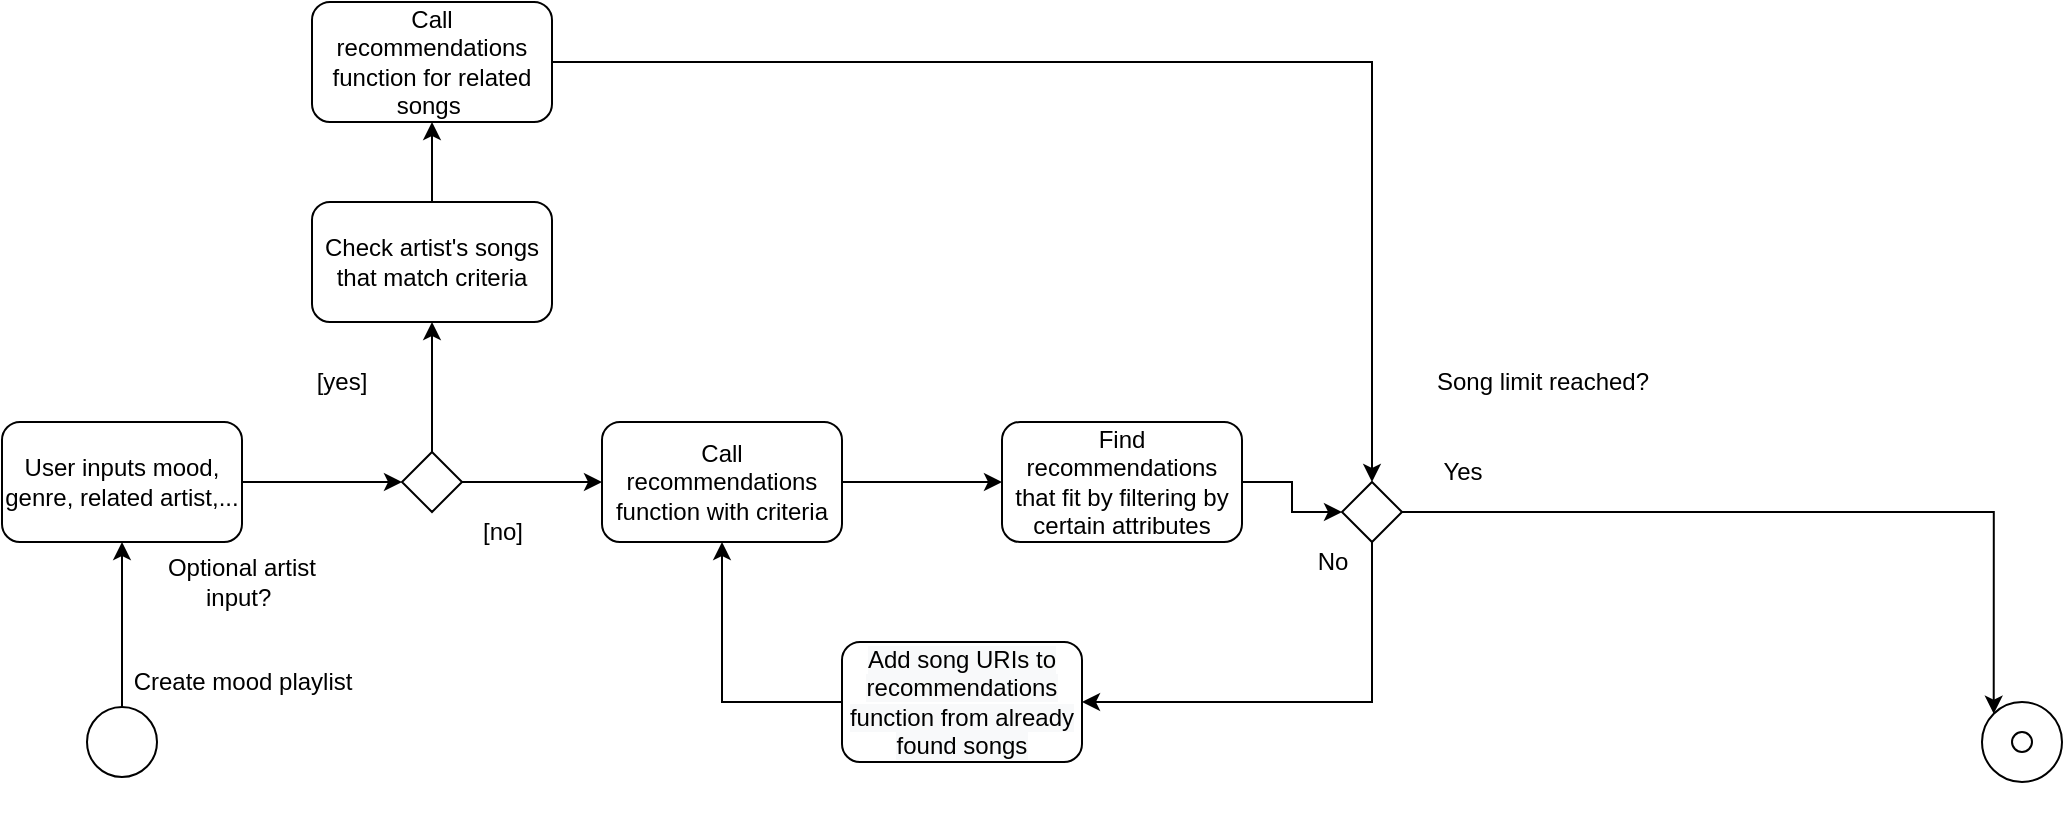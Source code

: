 <mxfile version="13.4.5" type="github">
  <diagram id="cR5MZWuLuvT774PmLJx_" name="Page-1">
    <mxGraphModel dx="1422" dy="794" grid="1" gridSize="10" guides="1" tooltips="1" connect="1" arrows="1" fold="1" page="1" pageScale="1" pageWidth="1600" pageHeight="900" math="0" shadow="0">
      <root>
        <mxCell id="0" />
        <mxCell id="1" parent="0" />
        <mxCell id="oVJjaK6qQnAcER31GJub-1" value="" style="ellipse;whiteSpace=wrap;html=1;aspect=fixed;" parent="1" vertex="1">
          <mxGeometry x="1020" y="400" width="40" height="40" as="geometry" />
        </mxCell>
        <mxCell id="E7bGlai2QmCmUidpkaRe-5" style="edgeStyle=orthogonalEdgeStyle;rounded=0;orthogonalLoop=1;jettySize=auto;html=1;exitX=0.5;exitY=0;exitDx=0;exitDy=0;entryX=0.5;entryY=1;entryDx=0;entryDy=0;" parent="1" source="OjRiXzT8_7qGMzPnmepB-2" target="E7bGlai2QmCmUidpkaRe-3" edge="1">
          <mxGeometry relative="1" as="geometry" />
        </mxCell>
        <mxCell id="OjRiXzT8_7qGMzPnmepB-2" value="" style="ellipse;whiteSpace=wrap;html=1;aspect=fixed;" parent="1" vertex="1">
          <mxGeometry x="72.5" y="402.5" width="35" height="35" as="geometry" />
        </mxCell>
        <mxCell id="OjRiXzT8_7qGMzPnmepB-1" value="" style="ellipse;whiteSpace=wrap;html=1;aspect=fixed;" parent="1" vertex="1">
          <mxGeometry x="1035" y="415" width="10" height="10" as="geometry" />
        </mxCell>
        <mxCell id="E7bGlai2QmCmUidpkaRe-10" style="edgeStyle=orthogonalEdgeStyle;rounded=0;orthogonalLoop=1;jettySize=auto;html=1;exitX=1;exitY=0.5;exitDx=0;exitDy=0;entryX=0;entryY=0.5;entryDx=0;entryDy=0;" parent="1" source="E7bGlai2QmCmUidpkaRe-3" target="E7bGlai2QmCmUidpkaRe-7" edge="1">
          <mxGeometry relative="1" as="geometry" />
        </mxCell>
        <mxCell id="E7bGlai2QmCmUidpkaRe-3" value="User inputs mood, genre, related artist,..." style="rounded=1;whiteSpace=wrap;html=1;" parent="1" vertex="1">
          <mxGeometry x="30" y="260" width="120" height="60" as="geometry" />
        </mxCell>
        <mxCell id="E7bGlai2QmCmUidpkaRe-4" value="Create mood playlist" style="text;html=1;align=center;verticalAlign=middle;resizable=0;points=[];autosize=1;" parent="1" vertex="1">
          <mxGeometry x="90" y="380" width="120" height="20" as="geometry" />
        </mxCell>
        <mxCell id="E7bGlai2QmCmUidpkaRe-17" style="edgeStyle=orthogonalEdgeStyle;rounded=0;orthogonalLoop=1;jettySize=auto;html=1;exitX=0.5;exitY=0;exitDx=0;exitDy=0;entryX=0.5;entryY=1;entryDx=0;entryDy=0;" parent="1" source="E7bGlai2QmCmUidpkaRe-7" target="E7bGlai2QmCmUidpkaRe-14" edge="1">
          <mxGeometry relative="1" as="geometry" />
        </mxCell>
        <mxCell id="E7bGlai2QmCmUidpkaRe-21" style="edgeStyle=orthogonalEdgeStyle;rounded=0;orthogonalLoop=1;jettySize=auto;html=1;exitX=1;exitY=0.5;exitDx=0;exitDy=0;entryX=0;entryY=0.5;entryDx=0;entryDy=0;" parent="1" source="E7bGlai2QmCmUidpkaRe-7" target="E7bGlai2QmCmUidpkaRe-20" edge="1">
          <mxGeometry relative="1" as="geometry" />
        </mxCell>
        <mxCell id="E7bGlai2QmCmUidpkaRe-7" value="" style="rhombus;whiteSpace=wrap;html=1;" parent="1" vertex="1">
          <mxGeometry x="230" y="275" width="30" height="30" as="geometry" />
        </mxCell>
        <mxCell id="E7bGlai2QmCmUidpkaRe-12" value="Optional artist input?&amp;nbsp;" style="text;html=1;strokeColor=none;fillColor=none;align=center;verticalAlign=middle;whiteSpace=wrap;rounded=0;" parent="1" vertex="1">
          <mxGeometry x="100" y="330" width="100" height="20" as="geometry" />
        </mxCell>
        <mxCell id="E7bGlai2QmCmUidpkaRe-13" value="[yes]" style="text;html=1;strokeColor=none;fillColor=none;align=center;verticalAlign=middle;whiteSpace=wrap;rounded=0;" parent="1" vertex="1">
          <mxGeometry x="180" y="230" width="40" height="20" as="geometry" />
        </mxCell>
        <mxCell id="E7bGlai2QmCmUidpkaRe-18" style="edgeStyle=orthogonalEdgeStyle;rounded=0;orthogonalLoop=1;jettySize=auto;html=1;exitX=0.5;exitY=0;exitDx=0;exitDy=0;entryX=0.5;entryY=1;entryDx=0;entryDy=0;" parent="1" source="E7bGlai2QmCmUidpkaRe-14" target="E7bGlai2QmCmUidpkaRe-15" edge="1">
          <mxGeometry relative="1" as="geometry" />
        </mxCell>
        <mxCell id="E7bGlai2QmCmUidpkaRe-14" value="Check artist&#39;s songs that match criteria" style="rounded=1;whiteSpace=wrap;html=1;" parent="1" vertex="1">
          <mxGeometry x="185" y="150" width="120" height="60" as="geometry" />
        </mxCell>
        <mxCell id="bcWfCiXGso15O_stHYik-7" style="edgeStyle=orthogonalEdgeStyle;rounded=0;orthogonalLoop=1;jettySize=auto;html=1;exitX=1;exitY=0.5;exitDx=0;exitDy=0;entryX=0.5;entryY=0;entryDx=0;entryDy=0;" edge="1" parent="1" source="E7bGlai2QmCmUidpkaRe-15" target="bcWfCiXGso15O_stHYik-2">
          <mxGeometry relative="1" as="geometry" />
        </mxCell>
        <mxCell id="E7bGlai2QmCmUidpkaRe-15" value="Call recommendations function for related songs&amp;nbsp;" style="rounded=1;whiteSpace=wrap;html=1;" parent="1" vertex="1">
          <mxGeometry x="185" y="50" width="120" height="60" as="geometry" />
        </mxCell>
        <mxCell id="E7bGlai2QmCmUidpkaRe-19" value="[no]" style="text;html=1;align=center;verticalAlign=middle;resizable=0;points=[];autosize=1;" parent="1" vertex="1">
          <mxGeometry x="260" y="305" width="40" height="20" as="geometry" />
        </mxCell>
        <mxCell id="E7bGlai2QmCmUidpkaRe-23" style="edgeStyle=orthogonalEdgeStyle;rounded=0;orthogonalLoop=1;jettySize=auto;html=1;exitX=1;exitY=0.5;exitDx=0;exitDy=0;entryX=0;entryY=0.5;entryDx=0;entryDy=0;" parent="1" source="E7bGlai2QmCmUidpkaRe-20" target="E7bGlai2QmCmUidpkaRe-22" edge="1">
          <mxGeometry relative="1" as="geometry" />
        </mxCell>
        <mxCell id="E7bGlai2QmCmUidpkaRe-20" value="Call recommendations function with criteria" style="rounded=1;whiteSpace=wrap;html=1;" parent="1" vertex="1">
          <mxGeometry x="330" y="260" width="120" height="60" as="geometry" />
        </mxCell>
        <mxCell id="bcWfCiXGso15O_stHYik-6" style="edgeStyle=orthogonalEdgeStyle;rounded=0;orthogonalLoop=1;jettySize=auto;html=1;exitX=1;exitY=0.5;exitDx=0;exitDy=0;entryX=0;entryY=0.5;entryDx=0;entryDy=0;" edge="1" parent="1" source="E7bGlai2QmCmUidpkaRe-22" target="bcWfCiXGso15O_stHYik-2">
          <mxGeometry relative="1" as="geometry" />
        </mxCell>
        <mxCell id="E7bGlai2QmCmUidpkaRe-22" value="Find recommendations that fit by filtering by certain attributes" style="rounded=1;whiteSpace=wrap;html=1;" parent="1" vertex="1">
          <mxGeometry x="530" y="260" width="120" height="60" as="geometry" />
        </mxCell>
        <mxCell id="bcWfCiXGso15O_stHYik-8" style="edgeStyle=orthogonalEdgeStyle;rounded=0;orthogonalLoop=1;jettySize=auto;html=1;exitX=1;exitY=0.5;exitDx=0;exitDy=0;entryX=0;entryY=0;entryDx=0;entryDy=0;" edge="1" parent="1" source="bcWfCiXGso15O_stHYik-2" target="oVJjaK6qQnAcER31GJub-1">
          <mxGeometry relative="1" as="geometry" />
        </mxCell>
        <mxCell id="bcWfCiXGso15O_stHYik-11" style="edgeStyle=orthogonalEdgeStyle;rounded=0;orthogonalLoop=1;jettySize=auto;html=1;exitX=0.5;exitY=1;exitDx=0;exitDy=0;entryX=1;entryY=0.5;entryDx=0;entryDy=0;" edge="1" parent="1" source="bcWfCiXGso15O_stHYik-2" target="bcWfCiXGso15O_stHYik-10">
          <mxGeometry relative="1" as="geometry" />
        </mxCell>
        <mxCell id="bcWfCiXGso15O_stHYik-2" value="" style="rhombus;whiteSpace=wrap;html=1;" vertex="1" parent="1">
          <mxGeometry x="700" y="290" width="30" height="30" as="geometry" />
        </mxCell>
        <mxCell id="2" value="Song limit reached?" style="text;html=1;align=center;verticalAlign=middle;resizable=0;points=[];autosize=1;" vertex="1" parent="1">
          <mxGeometry x="740" y="230" width="120" height="20" as="geometry" />
        </mxCell>
        <mxCell id="bcWfCiXGso15O_stHYik-3" value="Yes" style="text;html=1;align=center;verticalAlign=middle;resizable=0;points=[];autosize=1;" vertex="1" parent="1">
          <mxGeometry x="740" y="275" width="40" height="20" as="geometry" />
        </mxCell>
        <mxCell id="bcWfCiXGso15O_stHYik-4" value="No&lt;br&gt;" style="text;html=1;align=center;verticalAlign=middle;resizable=0;points=[];autosize=1;" vertex="1" parent="1">
          <mxGeometry x="680" y="320" width="30" height="20" as="geometry" />
        </mxCell>
        <mxCell id="bcWfCiXGso15O_stHYik-12" style="edgeStyle=orthogonalEdgeStyle;rounded=0;orthogonalLoop=1;jettySize=auto;html=1;exitX=0;exitY=0.5;exitDx=0;exitDy=0;entryX=0.5;entryY=1;entryDx=0;entryDy=0;" edge="1" parent="1" source="bcWfCiXGso15O_stHYik-10" target="E7bGlai2QmCmUidpkaRe-20">
          <mxGeometry relative="1" as="geometry" />
        </mxCell>
        <mxCell id="bcWfCiXGso15O_stHYik-10" value="&#xa;&#xa;&lt;span style=&quot;color: rgb(0, 0, 0); font-family: helvetica; font-size: 12px; font-style: normal; font-weight: 400; letter-spacing: normal; text-align: center; text-indent: 0px; text-transform: none; word-spacing: 0px; background-color: rgb(248, 249, 250); display: inline; float: none;&quot;&gt;Add song URIs to recommendations function from already found songs&lt;/span&gt;&#xa;&#xa;" style="rounded=1;whiteSpace=wrap;html=1;" vertex="1" parent="1">
          <mxGeometry x="450" y="370" width="120" height="60" as="geometry" />
        </mxCell>
      </root>
    </mxGraphModel>
  </diagram>
</mxfile>
